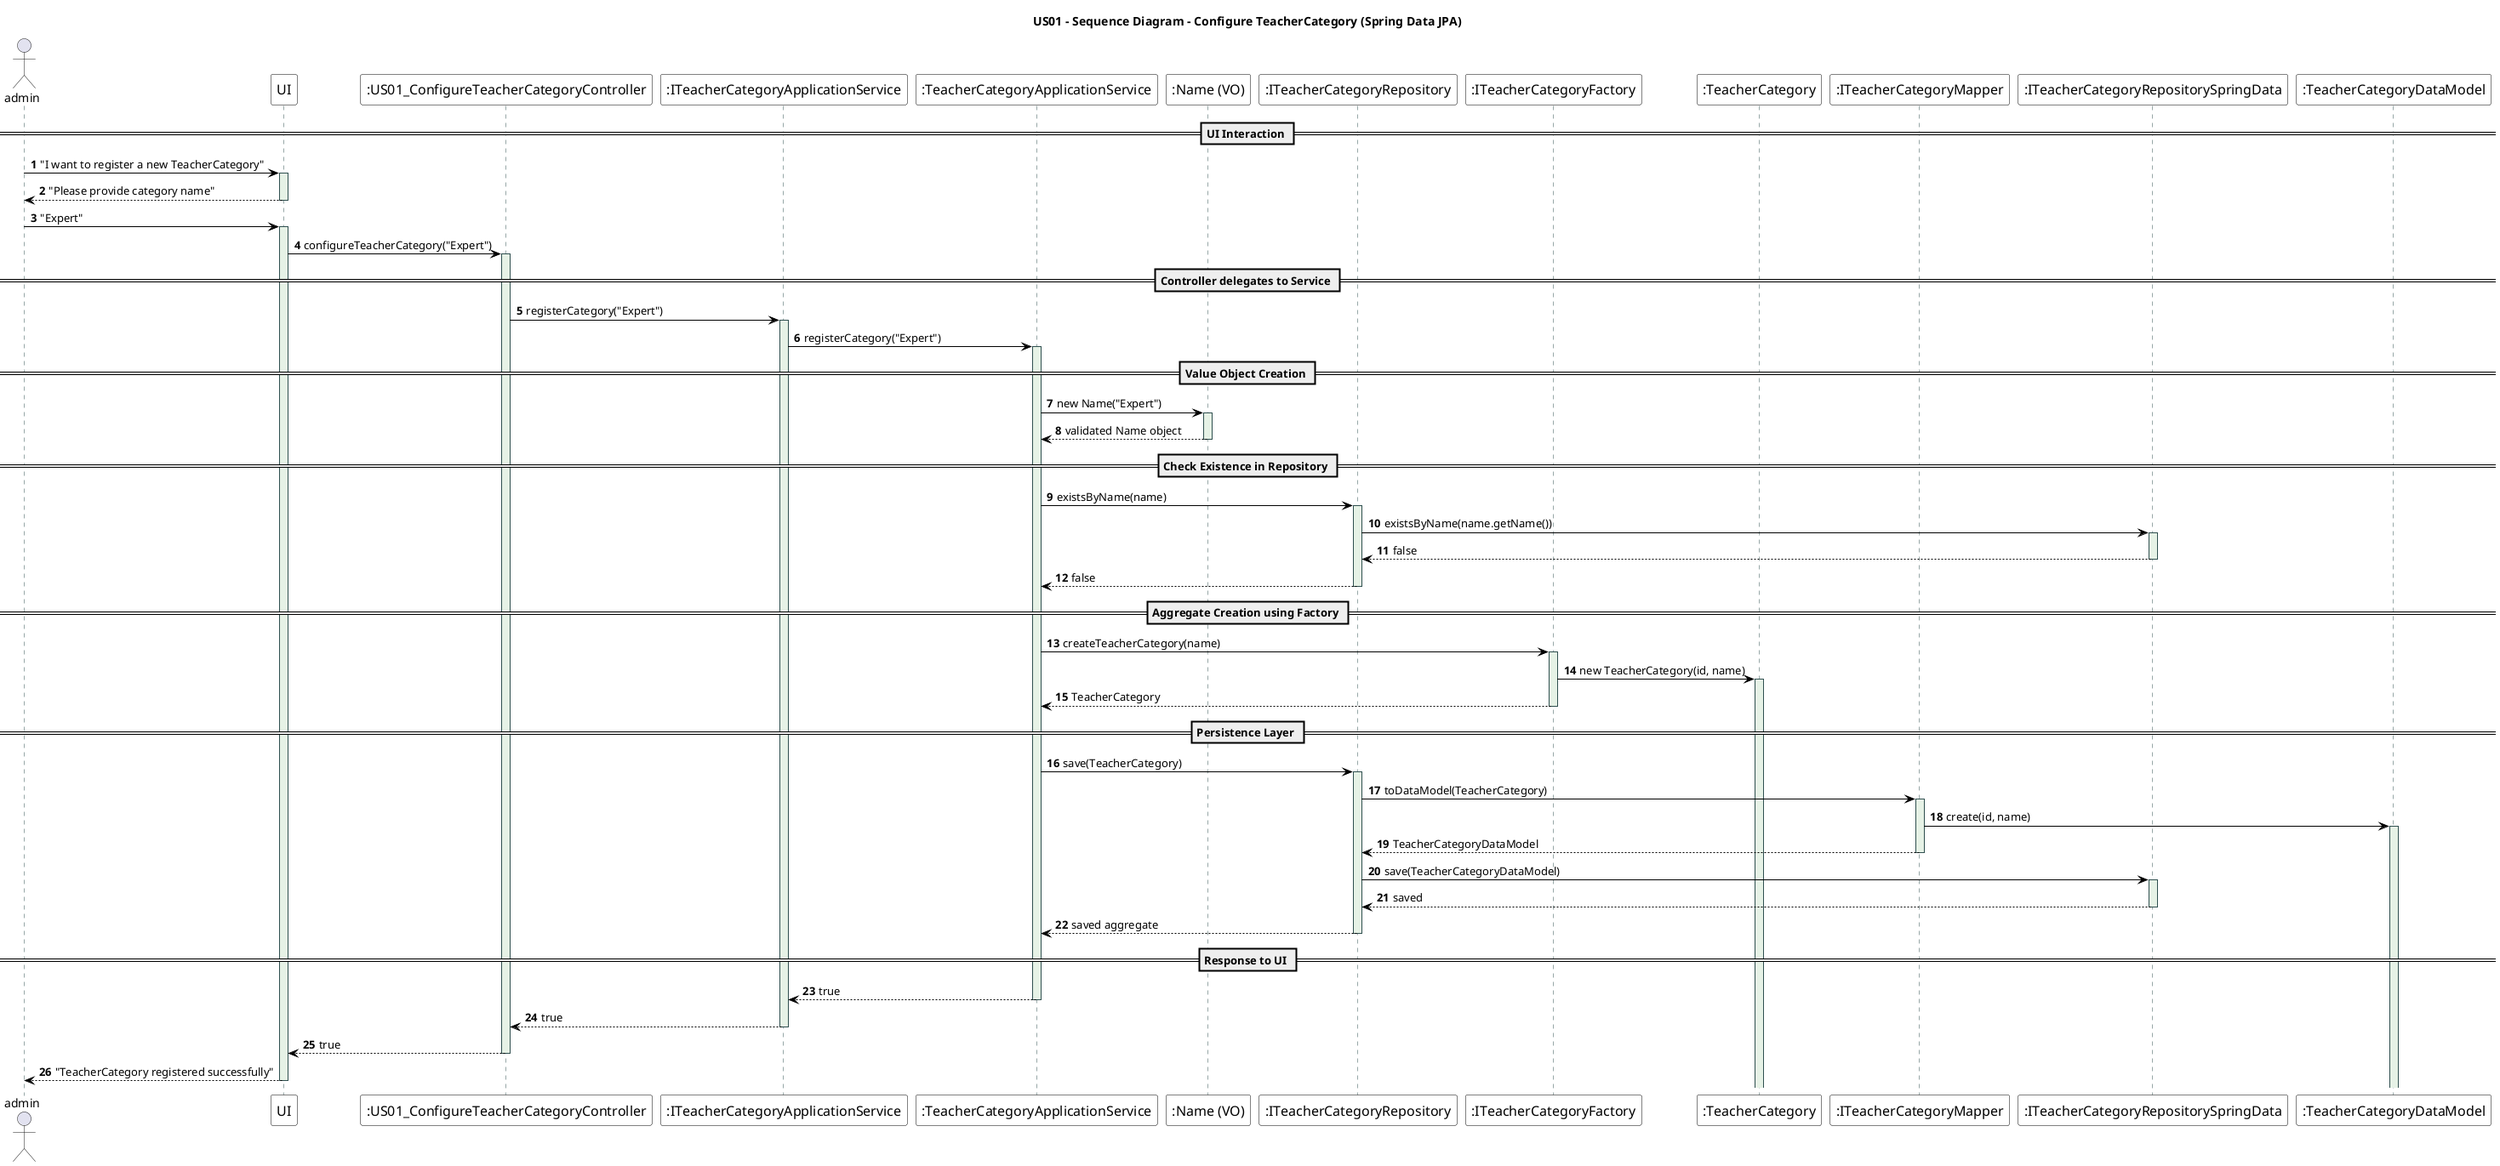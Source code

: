 @startuml
actor admin
autonumber

title: US01 - Sequence Diagram - Configure TeacherCategory (Spring Data JPA)

skinparam sequence {
  ParticipantFontSize 16
  ActorFontSize 16
  FontSize 14
  LifeLineBorderColor DarkSlateGray
  LifeLineBackgroundColor #E6F2E6
  ParticipantBorderColor Black
  ParticipantBackgroundColor White
  ArrowColor Black
  ArrowThickness 1
  FontName Helvetica
}
skinparam nodesep 100
skinparam ranksep 120
skinparam linetype ortho

participant UI
participant ":US01_ConfigureTeacherCategoryController" as Controller
participant ":ITeacherCategoryApplicationService" as AppServiceInterface
participant ":TeacherCategoryApplicationService" as AppServiceImpl
participant ":Name (VO)" as NameVO
participant ":ITeacherCategoryRepository" as Repository
participant ":ITeacherCategoryFactory" as Factory
participant ":TeacherCategory" as DomainAggregate
participant ":ITeacherCategoryMapper" as Mapper
participant ":ITeacherCategoryRepositorySpringData" as JpaRepo
participant ":TeacherCategoryDataModel" as DataModel

== UI Interaction ==

admin -> UI ++ : "I want to register a new TeacherCategory"
UI --> admin -- : "Please provide category name"

admin -> UI ++ : "Expert"
UI -> Controller ++ : configureTeacherCategory("Expert")

== Controller delegates to Service ==

Controller -> AppServiceInterface ++ : registerCategory("Expert")
AppServiceInterface -> AppServiceImpl ++ : registerCategory("Expert")

== Value Object Creation ==

AppServiceImpl -> NameVO ++ : new Name("Expert")
NameVO --> AppServiceImpl -- : validated Name object

== Check Existence in Repository ==

AppServiceImpl -> Repository ++ : existsByName(name)
Repository -> JpaRepo ++ : existsByName(name.getName())
JpaRepo --> Repository -- : false
Repository --> AppServiceImpl -- : false

== Aggregate Creation using Factory ==

AppServiceImpl -> Factory ++ : createTeacherCategory(name)
Factory -> DomainAggregate ++ : new TeacherCategory(id, name)
Factory --> AppServiceImpl -- : TeacherCategory

== Persistence Layer ==

AppServiceImpl -> Repository ++ : save(TeacherCategory)
Repository -> Mapper ++ : toDataModel(TeacherCategory)
Mapper -> DataModel ++ : create(id, name)
Mapper --> Repository -- : TeacherCategoryDataModel
Repository -> JpaRepo ++ : save(TeacherCategoryDataModel)
JpaRepo --> Repository -- : saved
Repository --> AppServiceImpl -- : saved aggregate

== Response to UI ==

AppServiceImpl --> AppServiceInterface -- : true
AppServiceInterface --> Controller -- : true
Controller --> UI -- : true
UI --> admin -- : "TeacherCategory registered successfully"

@enduml
